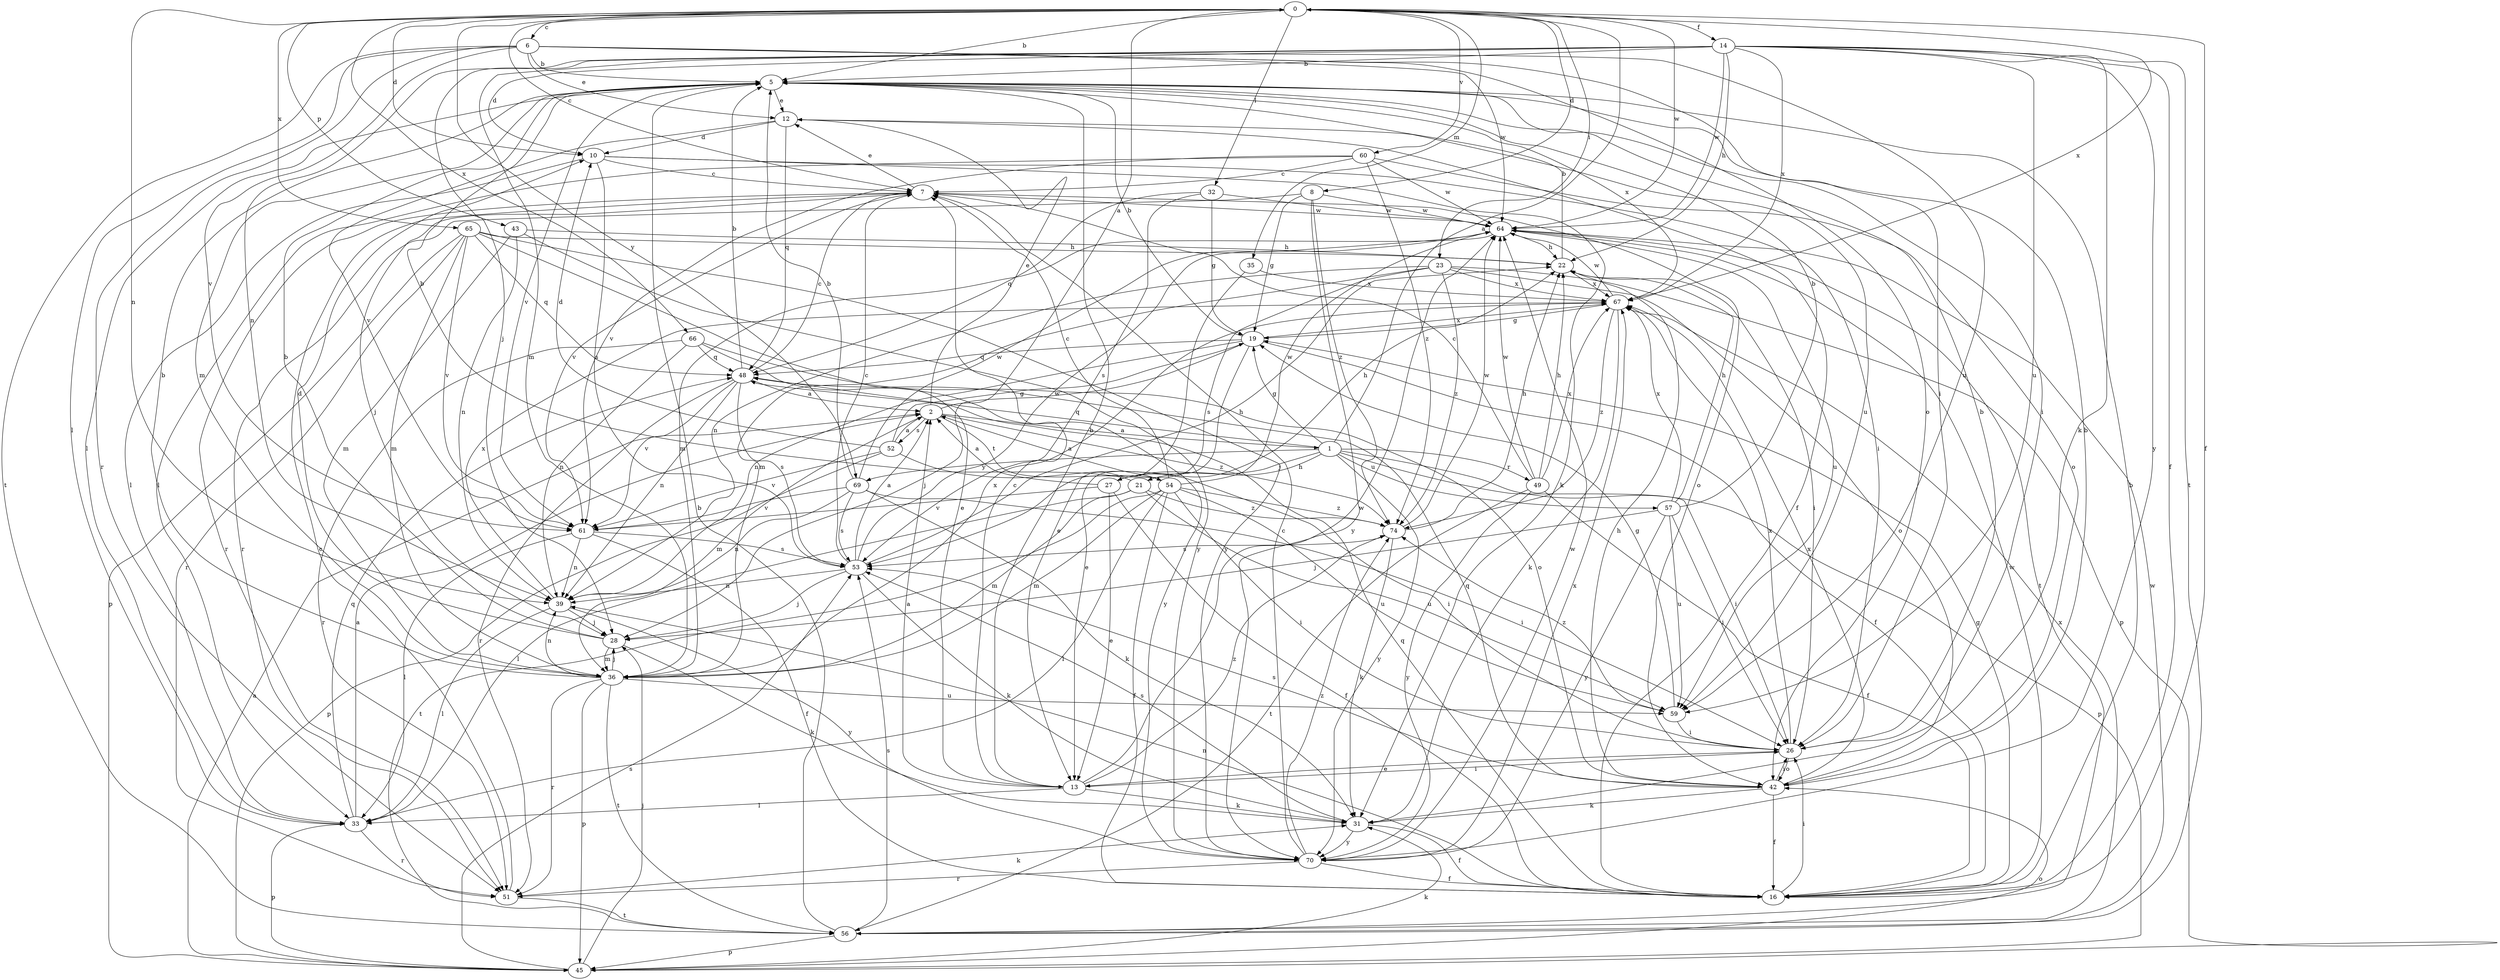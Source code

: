 strict digraph  {
0;
1;
2;
5;
6;
7;
8;
10;
12;
13;
14;
16;
19;
21;
22;
23;
26;
27;
28;
31;
32;
33;
35;
36;
39;
42;
43;
45;
48;
49;
51;
52;
53;
54;
56;
57;
59;
60;
61;
64;
65;
66;
67;
69;
70;
74;
0 -> 5  [label=b];
0 -> 6  [label=c];
0 -> 7  [label=c];
0 -> 8  [label=d];
0 -> 10  [label=d];
0 -> 14  [label=f];
0 -> 16  [label=f];
0 -> 23  [label=i];
0 -> 32  [label=l];
0 -> 35  [label=m];
0 -> 39  [label=n];
0 -> 43  [label=p];
0 -> 60  [label=v];
0 -> 64  [label=w];
0 -> 65  [label=x];
0 -> 66  [label=x];
0 -> 67  [label=x];
0 -> 69  [label=y];
1 -> 0  [label=a];
1 -> 19  [label=g];
1 -> 21  [label=h];
1 -> 26  [label=i];
1 -> 27  [label=j];
1 -> 45  [label=p];
1 -> 48  [label=q];
1 -> 49  [label=r];
1 -> 57  [label=u];
1 -> 69  [label=y];
1 -> 70  [label=y];
2 -> 0  [label=a];
2 -> 1  [label=a];
2 -> 12  [label=e];
2 -> 36  [label=m];
2 -> 52  [label=s];
2 -> 54  [label=t];
2 -> 74  [label=z];
5 -> 12  [label=e];
5 -> 26  [label=i];
5 -> 33  [label=l];
5 -> 36  [label=m];
5 -> 61  [label=v];
5 -> 67  [label=x];
6 -> 5  [label=b];
6 -> 12  [label=e];
6 -> 26  [label=i];
6 -> 33  [label=l];
6 -> 42  [label=o];
6 -> 51  [label=r];
6 -> 56  [label=t];
6 -> 59  [label=u];
6 -> 61  [label=v];
6 -> 64  [label=w];
7 -> 12  [label=e];
7 -> 28  [label=j];
7 -> 42  [label=o];
7 -> 51  [label=r];
7 -> 61  [label=v];
7 -> 64  [label=w];
8 -> 19  [label=g];
8 -> 51  [label=r];
8 -> 64  [label=w];
8 -> 70  [label=y];
8 -> 74  [label=z];
10 -> 7  [label=c];
10 -> 26  [label=i];
10 -> 31  [label=k];
10 -> 33  [label=l];
10 -> 53  [label=s];
12 -> 10  [label=d];
12 -> 16  [label=f];
12 -> 48  [label=q];
12 -> 59  [label=u];
12 -> 61  [label=v];
13 -> 2  [label=a];
13 -> 5  [label=b];
13 -> 7  [label=c];
13 -> 26  [label=i];
13 -> 31  [label=k];
13 -> 33  [label=l];
13 -> 64  [label=w];
13 -> 74  [label=z];
14 -> 5  [label=b];
14 -> 10  [label=d];
14 -> 16  [label=f];
14 -> 22  [label=h];
14 -> 28  [label=j];
14 -> 31  [label=k];
14 -> 36  [label=m];
14 -> 39  [label=n];
14 -> 56  [label=t];
14 -> 59  [label=u];
14 -> 64  [label=w];
14 -> 67  [label=x];
14 -> 70  [label=y];
16 -> 5  [label=b];
16 -> 19  [label=g];
16 -> 26  [label=i];
16 -> 39  [label=n];
16 -> 48  [label=q];
16 -> 64  [label=w];
19 -> 5  [label=b];
19 -> 13  [label=e];
19 -> 16  [label=f];
19 -> 28  [label=j];
19 -> 39  [label=n];
19 -> 48  [label=q];
19 -> 67  [label=x];
21 -> 5  [label=b];
21 -> 33  [label=l];
21 -> 36  [label=m];
21 -> 59  [label=u];
21 -> 74  [label=z];
22 -> 5  [label=b];
22 -> 26  [label=i];
22 -> 67  [label=x];
23 -> 36  [label=m];
23 -> 39  [label=n];
23 -> 42  [label=o];
23 -> 45  [label=p];
23 -> 53  [label=s];
23 -> 67  [label=x];
23 -> 74  [label=z];
26 -> 5  [label=b];
26 -> 13  [label=e];
26 -> 42  [label=o];
26 -> 67  [label=x];
27 -> 2  [label=a];
27 -> 13  [label=e];
27 -> 16  [label=f];
27 -> 22  [label=h];
27 -> 61  [label=v];
28 -> 5  [label=b];
28 -> 10  [label=d];
28 -> 31  [label=k];
28 -> 36  [label=m];
31 -> 16  [label=f];
31 -> 53  [label=s];
31 -> 70  [label=y];
32 -> 19  [label=g];
32 -> 48  [label=q];
32 -> 53  [label=s];
32 -> 64  [label=w];
33 -> 2  [label=a];
33 -> 45  [label=p];
33 -> 48  [label=q];
33 -> 51  [label=r];
35 -> 13  [label=e];
35 -> 67  [label=x];
36 -> 5  [label=b];
36 -> 28  [label=j];
36 -> 39  [label=n];
36 -> 45  [label=p];
36 -> 51  [label=r];
36 -> 56  [label=t];
36 -> 59  [label=u];
36 -> 67  [label=x];
39 -> 28  [label=j];
39 -> 33  [label=l];
39 -> 67  [label=x];
39 -> 70  [label=y];
42 -> 5  [label=b];
42 -> 16  [label=f];
42 -> 22  [label=h];
42 -> 26  [label=i];
42 -> 31  [label=k];
42 -> 48  [label=q];
42 -> 53  [label=s];
42 -> 67  [label=x];
43 -> 22  [label=h];
43 -> 36  [label=m];
43 -> 39  [label=n];
43 -> 70  [label=y];
45 -> 2  [label=a];
45 -> 28  [label=j];
45 -> 31  [label=k];
45 -> 42  [label=o];
45 -> 53  [label=s];
48 -> 2  [label=a];
48 -> 5  [label=b];
48 -> 7  [label=c];
48 -> 39  [label=n];
48 -> 51  [label=r];
48 -> 53  [label=s];
48 -> 61  [label=v];
49 -> 7  [label=c];
49 -> 16  [label=f];
49 -> 22  [label=h];
49 -> 56  [label=t];
49 -> 64  [label=w];
49 -> 67  [label=x];
49 -> 70  [label=y];
51 -> 7  [label=c];
51 -> 31  [label=k];
51 -> 56  [label=t];
52 -> 2  [label=a];
52 -> 10  [label=d];
52 -> 19  [label=g];
52 -> 26  [label=i];
52 -> 45  [label=p];
52 -> 61  [label=v];
53 -> 2  [label=a];
53 -> 7  [label=c];
53 -> 22  [label=h];
53 -> 28  [label=j];
53 -> 31  [label=k];
53 -> 39  [label=n];
53 -> 64  [label=w];
54 -> 2  [label=a];
54 -> 7  [label=c];
54 -> 16  [label=f];
54 -> 26  [label=i];
54 -> 33  [label=l];
54 -> 36  [label=m];
54 -> 56  [label=t];
54 -> 59  [label=u];
54 -> 64  [label=w];
54 -> 74  [label=z];
56 -> 5  [label=b];
56 -> 45  [label=p];
56 -> 53  [label=s];
56 -> 64  [label=w];
56 -> 67  [label=x];
57 -> 5  [label=b];
57 -> 22  [label=h];
57 -> 26  [label=i];
57 -> 28  [label=j];
57 -> 59  [label=u];
57 -> 67  [label=x];
57 -> 70  [label=y];
59 -> 19  [label=g];
59 -> 26  [label=i];
59 -> 74  [label=z];
60 -> 7  [label=c];
60 -> 33  [label=l];
60 -> 42  [label=o];
60 -> 61  [label=v];
60 -> 64  [label=w];
60 -> 74  [label=z];
61 -> 16  [label=f];
61 -> 33  [label=l];
61 -> 39  [label=n];
61 -> 53  [label=s];
64 -> 22  [label=h];
64 -> 36  [label=m];
64 -> 56  [label=t];
64 -> 59  [label=u];
65 -> 13  [label=e];
65 -> 22  [label=h];
65 -> 36  [label=m];
65 -> 45  [label=p];
65 -> 48  [label=q];
65 -> 51  [label=r];
65 -> 61  [label=v];
65 -> 70  [label=y];
66 -> 39  [label=n];
66 -> 42  [label=o];
66 -> 48  [label=q];
66 -> 51  [label=r];
66 -> 70  [label=y];
67 -> 19  [label=g];
67 -> 31  [label=k];
67 -> 64  [label=w];
67 -> 74  [label=z];
69 -> 5  [label=b];
69 -> 26  [label=i];
69 -> 31  [label=k];
69 -> 39  [label=n];
69 -> 53  [label=s];
69 -> 61  [label=v];
69 -> 64  [label=w];
70 -> 7  [label=c];
70 -> 16  [label=f];
70 -> 51  [label=r];
70 -> 64  [label=w];
70 -> 67  [label=x];
70 -> 74  [label=z];
74 -> 22  [label=h];
74 -> 31  [label=k];
74 -> 53  [label=s];
74 -> 64  [label=w];
}
